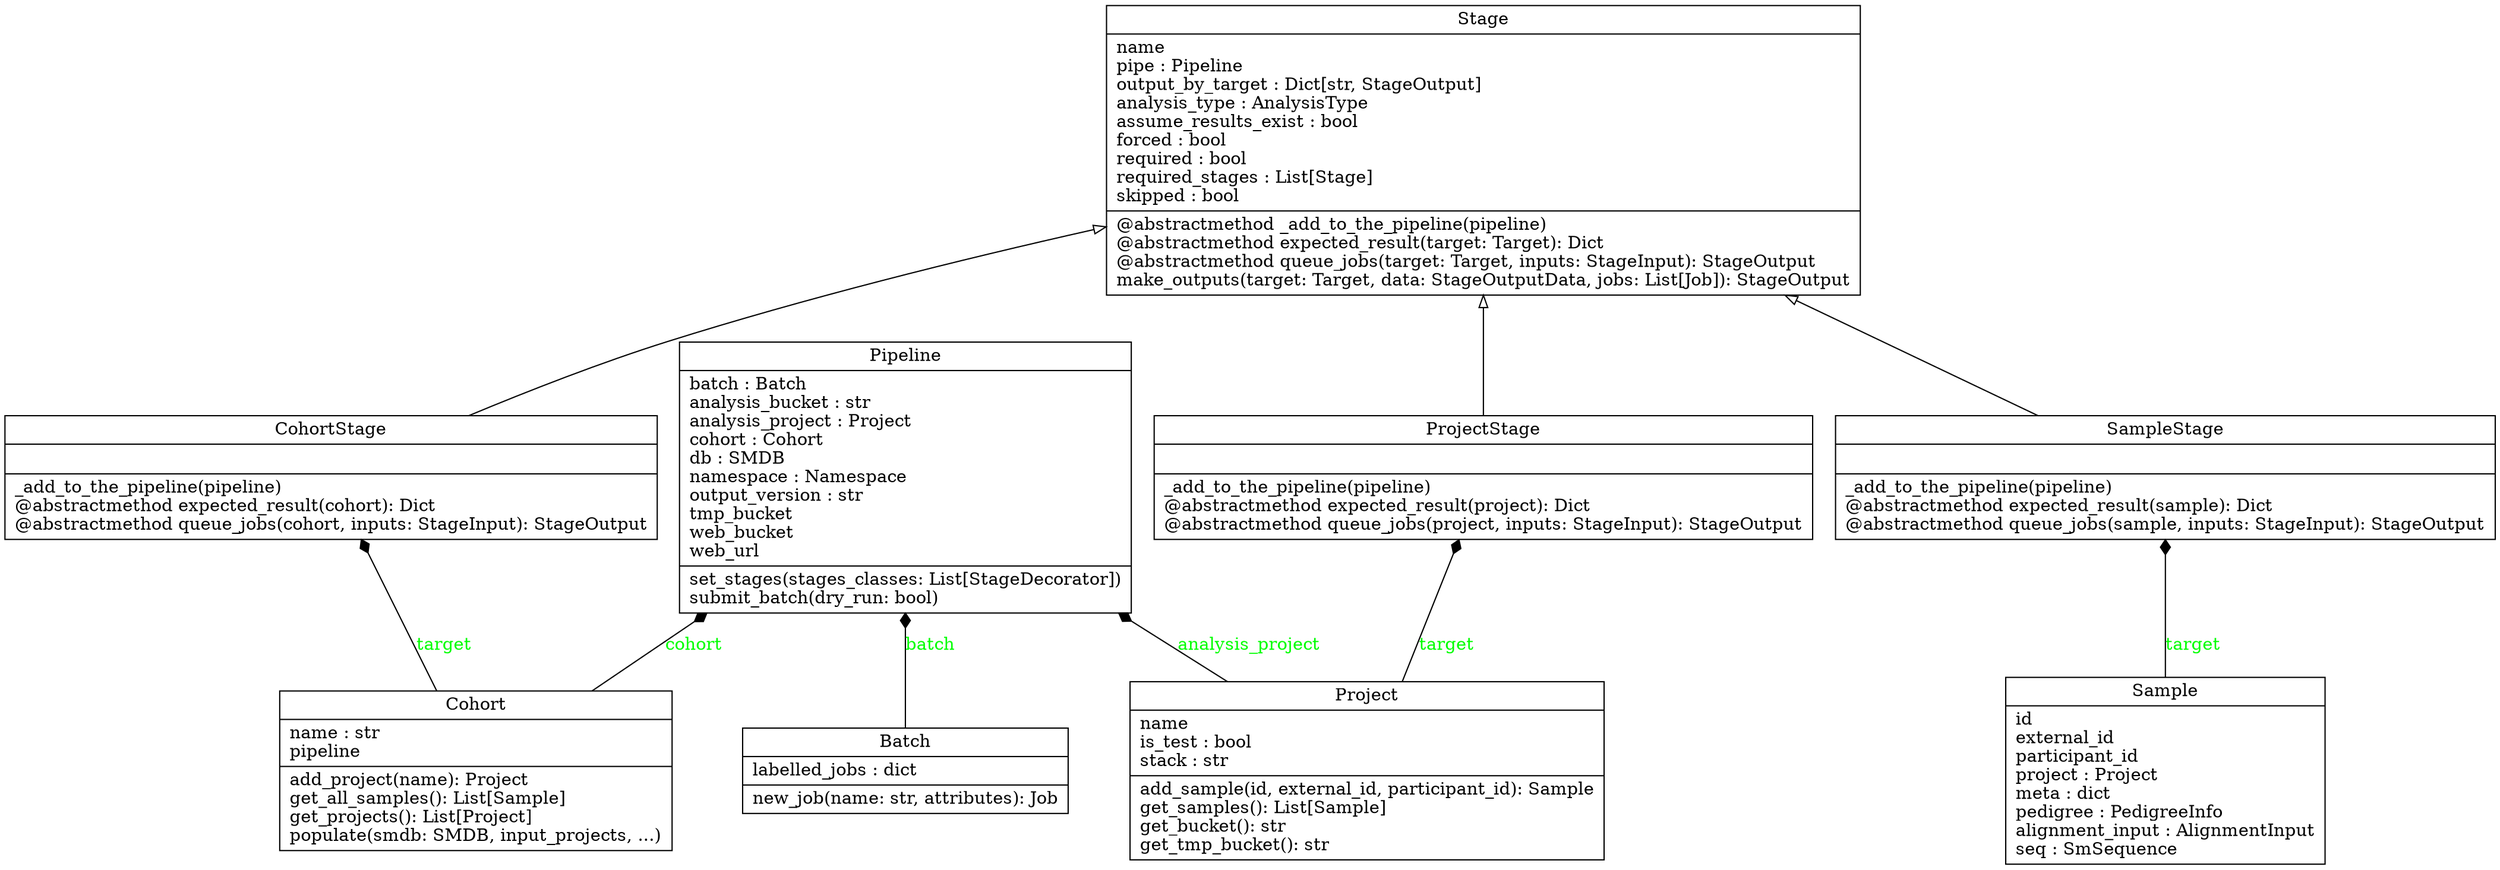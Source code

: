 digraph "classes_pipeline" {
rankdir=BT
charset="utf-8"
"cpg_pipes.hb.batch.Batch" [color="black", fontcolor="black", label="{Batch|labelled_jobs : dict\l|new_job(name: str, attributes): Job\l}", shape="record", style="solid"];
"cpg_pipes.pipeline.cohort.Cohort" [color="black", fontcolor="black", label="{Cohort|name : str\lpipeline\l|add_project(name): Project\lget_all_samples(): List[Sample]\lget_projects(): List[Project]\lpopulate(smdb: SMDB, input_projects, ...)\l}", shape="record", style="solid"];
"cpg_pipes.pipeline.stage.CohortStage" [color="black", fontcolor="black", label="{CohortStage|\l|_add_to_the_pipeline(pipeline)\l@abstractmethod expected_result(cohort): Dict\l@abstractmethod queue_jobs(cohort, inputs: StageInput): StageOutput\l}", shape="record", style="solid"];
"cpg_pipes.pipeline.pipeline.Pipeline" [color="black", fontcolor="black", label="{Pipeline|batch : Batch\lanalysis_bucket : str\lanalysis_project : Project\lcohort : Cohort\ldb : SMDB\lnamespace : Namespace\loutput_version : str\ltmp_bucket\lweb_bucket\lweb_url\l|set_stages(stages_classes: List[StageDecorator])\lsubmit_batch(dry_run: bool)\l}", shape="record", style="solid"];
"cpg_pipes.pipeline.project.Project" [color="black", fontcolor="black", label="{Project|name\lis_test : bool\lstack : str\l|add_sample(id, external_id, participant_id): Sample\lget_samples(): List[Sample]\lget_bucket(): str\lget_tmp_bucket(): str\l}", shape="record", style="solid"];
"cpg_pipes.pipeline.stage.ProjectStage" [color="black", fontcolor="black", label="{ProjectStage|\l|_add_to_the_pipeline(pipeline)\l@abstractmethod expected_result(project): Dict\l@abstractmethod queue_jobs(project, inputs: StageInput): StageOutput\l}", shape="record", style="solid"];
"cpg_pipes.pipeline.sample.Sample" [color="black", fontcolor="black", label="{Sample|id\lexternal_id\lparticipant_id\lproject : Project\lmeta : dict\lpedigree : PedigreeInfo\lalignment_input : AlignmentInput\lseq : SmSequence\l}", shape="record", style="solid"];
"cpg_pipes.pipeline.stage.SampleStage" [color="black", fontcolor="black", label="{SampleStage|\l|_add_to_the_pipeline(pipeline)\l@abstractmethod expected_result(sample): Dict\l@abstractmethod queue_jobs(sample, inputs: StageInput): StageOutput\l}", shape="record", style="solid"];
"cpg_pipes.pipeline.stage.Stage" [color="black", fontcolor="black", label="{Stage|name\lpipe : Pipeline\loutput_by_target : Dict[str, StageOutput]\lanalysis_type : AnalysisType\lassume_results_exist : bool\lforced : bool\lrequired : bool\lrequired_stages : List[Stage]\lskipped : bool\l|@abstractmethod _add_to_the_pipeline(pipeline)\l@abstractmethod expected_result(target: Target): Dict\l@abstractmethod queue_jobs(target: Target, inputs: StageInput): StageOutput\lmake_outputs(target: Target, data: StageOutputData, jobs: List[Job]): StageOutput\l}", shape="record", style="solid"];
// "cpg_pipes.pipeline.target.Target" [color="black", fontcolor="black", label="{Target|active : bool\lforced : bool\l|@abstractmethod unique_id(): str\l}", shape="record", style="solid"];
// "cpg_pipes.pipeline.cohort.Cohort" -> "cpg_pipes.pipeline.target.Target" [arrowhead="empty", arrowtail="none"];
// "cpg_pipes.pipeline.project.Project" -> "cpg_pipes.pipeline.target.Target" [arrowhead="empty", arrowtail="none"];
// "cpg_pipes.pipeline.sample.Sample" -> "cpg_pipes.pipeline.target.Target" [arrowhead="empty", arrowtail="none"];
"cpg_pipes.pipeline.stage.CohortStage" -> "cpg_pipes.pipeline.stage.Stage" [arrowhead="empty", arrowtail="none"];
"cpg_pipes.pipeline.stage.ProjectStage" -> "cpg_pipes.pipeline.stage.Stage" [arrowhead="empty", arrowtail="none"];
"cpg_pipes.pipeline.stage.SampleStage" -> "cpg_pipes.pipeline.stage.Stage" [arrowhead="empty", arrowtail="none"];
"cpg_pipes.hb.batch.Batch" -> "cpg_pipes.pipeline.pipeline.Pipeline" [arrowhead="diamond", arrowtail="none", fontcolor="green", label="batch", style="solid"];
"cpg_pipes.pipeline.cohort.Cohort" -> "cpg_pipes.pipeline.pipeline.Pipeline" [arrowhead="diamond", arrowtail="none", fontcolor="green", label="cohort", style="solid"];
"cpg_pipes.pipeline.project.Project" -> "cpg_pipes.pipeline.pipeline.Pipeline" [arrowhead="diamond", arrowtail="none", fontcolor="green", label="analysis_project", style="solid"];
"cpg_pipes.pipeline.sample.Sample" -> "cpg_pipes.pipeline.stage.SampleStage" [arrowhead="diamond", arrowtail="none", fontcolor="green", label="target", style="solid"];
"cpg_pipes.pipeline.project.Project" -> "cpg_pipes.pipeline.stage.ProjectStage" [arrowhead="diamond", arrowtail="none", fontcolor="green", label="target", style="solid"];
"cpg_pipes.pipeline.cohort.Cohort" -> "cpg_pipes.pipeline.stage.CohortStage" [arrowhead="diamond", arrowtail="none", fontcolor="green", label="target", style="solid"];
// "cpg_pipes.pipeline.stage.StageInput" [color="black", fontcolor="black", label="{StageInput|stage : str\l|add_other_stage_output(output: StageOutput)\las_dict(target, stage: StageDecorator): Dict[str, str]\las_dict_by_target(stage: StageDecorator): Dict[str, Dict[str, str]]\las_path(target, stage: StageDecorator, id: Optional[str]): str\las_path_by_target(stage: StageDecorator, id: Optional[str]): Dict[str, str]\las_path_dict(target, stage: StageDecorator): Dict[str, str]\las_path_dict_by_target(stage: StageDecorator): Dict[str, Dict[str, str]]\las_resource(target, stage: StageDecorator, id: Optional[str]): str\las_resource_by_target(stage: StageDecorator, id: Optional[str]): Dict[str, hb.Resource]\las_resource_dict(target, stage: StageDecorator): Dict[str, str]\las_resource_dict_by_target(stage: StageDecorator): Dict[str, Dict[str, hb.Resource]]\lget_jobs(): List[Job]\l}", shape="record", style="solid"];
// "cpg_pipes.pipeline.stage.StageOutput" [color="black", fontcolor="black", label="{StageOutput|data : Union\ljobs : List[Job]\lstage : str\ltarget : str\l|as_dict(): Dict[str, Union[str, hb.Resource]]\las_path(id): str\las_path_dict(): Dict[str, hb.Resource]\las_path_or_resource(id): Union[str, hb.Resource]\las_resource(id): \las_resource_dict(): Dict[str, hb.Resource]\l}", shape="record", style="solid"];
// "cpg_pipes.hb.resources.JobResource" [color="black", fontcolor="black", label="{JobResource|attach_disk_storage_gb : NoneType\lfraction_of_full : float\lmachine_type\l|get_java_mem_mb(): int\lget_mem_gb(): float\lget_ncpu(): int\lget_nthreads(): int\lget_storage_gb(): float\lset_to_job(j: Job): \l}", shape="record", style="solid"];
// "cpg_pipes.hb.resources.MachineType" [color="black", fontcolor="black", label="{MachineType|max_ncpu : int\lmem_gb_per_core : float\lmin_cpu : int\lname : str\lprice_per_hour : float\lthreads_on_cpu : int\l|adjust_ncpu(ncpu: int): int\lcalc_instance_disk_gb(): int\lfraction_to_ncpu(fraction: float): int\lmax_threads(): int\lmem_gb_to_ncpu(mem_gb: float): int\lnthreads_to_ncpu(nthreads: int): int\lrequest_resources(fraction: float, ncpu: int, nthreads: int, mem_gb: float, storage_gb: float, attach_disk_storage_gb: float): \lset_resources(j: Job, fraction: float, ncpu: int, nthreads: int, mem_gb: float, storage_gb: float, attach_disk_storage_gb: float): \lstorage_gb_to_ncpu(storage_gb: float): int\l}", shape="record", style="solid"];
// "cpg_pipes.hb.resources.MachineType" -> "cpg_pipes.hb.resources.JobResource" [arrowhead="diamond", arrowtail="none", fontcolor="green", label="machine_type", style="solid"];
}
